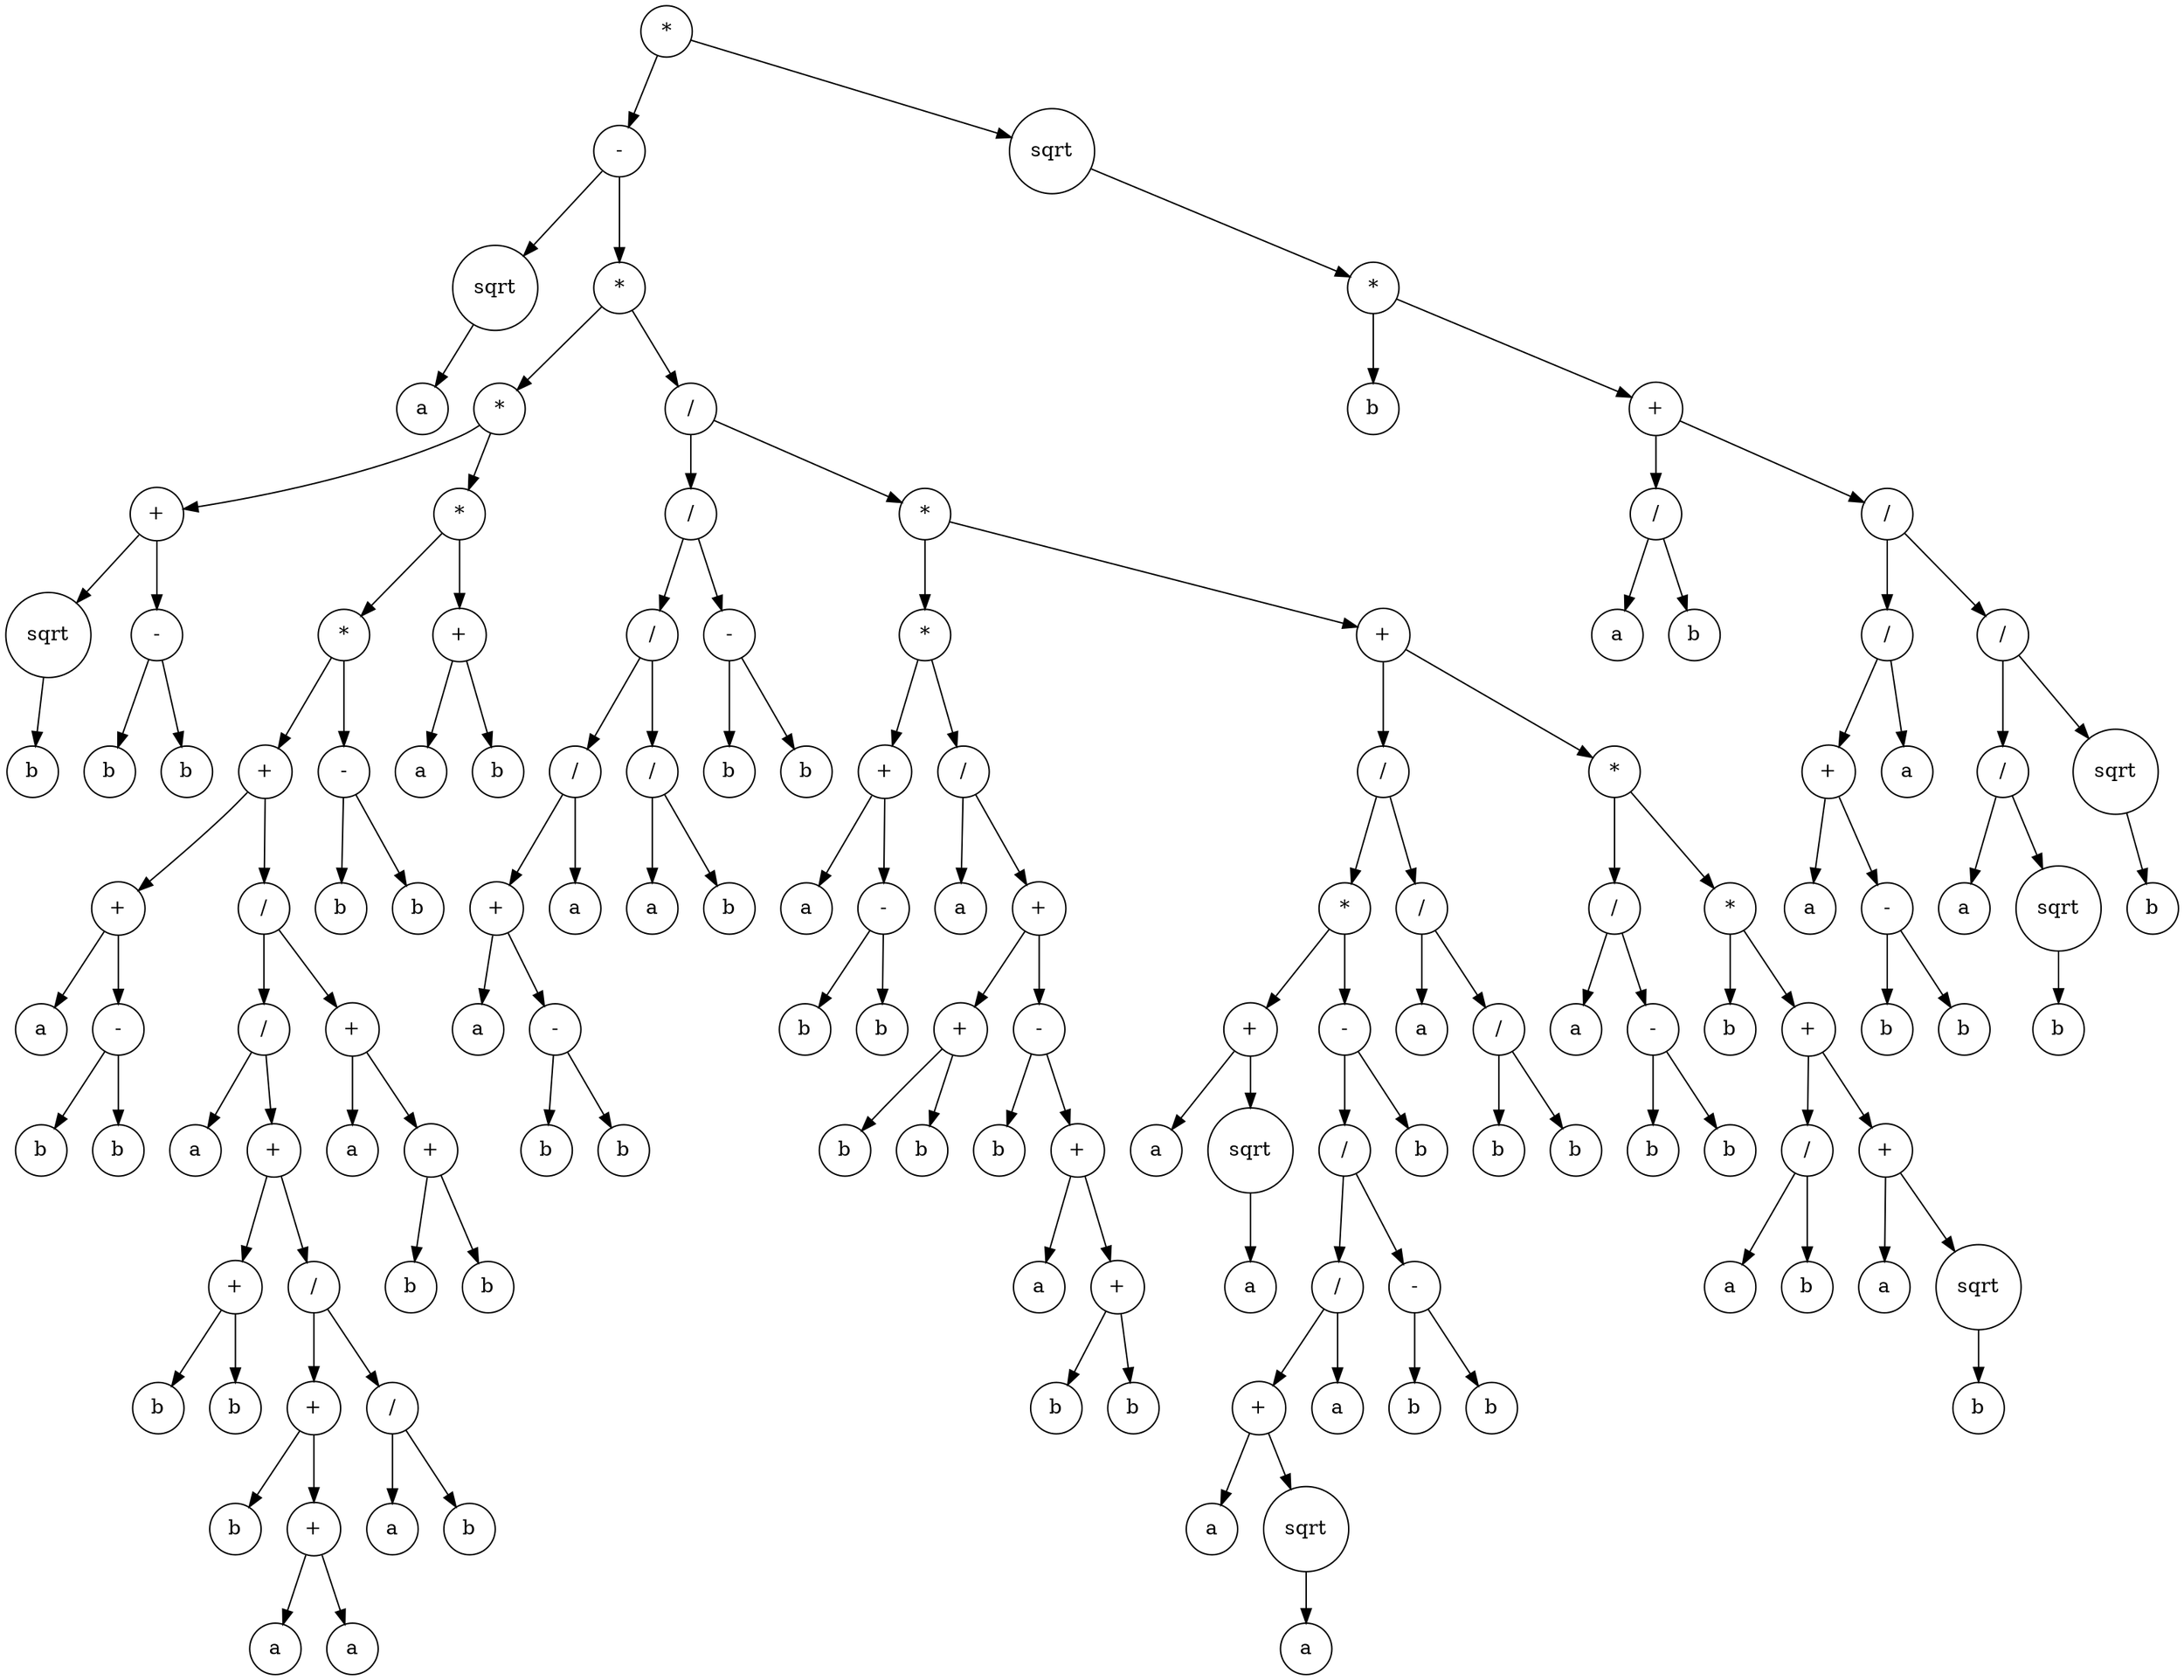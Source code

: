 digraph g {
graph [ordering=out];
node [shape=circle];
n[label = "*"];
n0[label = "-"];
n00[label = "sqrt"];
n000[label = "a"];
n00 -> n000;
n0 -> n00;
n01[label = "*"];
n010[label = "*"];
n0100[label = "+"];
n01000[label = "sqrt"];
n010000[label = "b"];
n01000 -> n010000;
n0100 -> n01000;
n01001[label = "-"];
n010010[label = "b"];
n01001 -> n010010;
n010011[label = "b"];
n01001 -> n010011;
n0100 -> n01001;
n010 -> n0100;
n0101[label = "*"];
n01010[label = "*"];
n010100[label = "+"];
n0101000[label = "+"];
n01010000[label = "a"];
n0101000 -> n01010000;
n01010001[label = "-"];
n010100010[label = "b"];
n01010001 -> n010100010;
n010100011[label = "b"];
n01010001 -> n010100011;
n0101000 -> n01010001;
n010100 -> n0101000;
n0101001[label = "/"];
n01010010[label = "/"];
n010100100[label = "a"];
n01010010 -> n010100100;
n010100101[label = "+"];
n0101001010[label = "+"];
n01010010100[label = "b"];
n0101001010 -> n01010010100;
n01010010101[label = "b"];
n0101001010 -> n01010010101;
n010100101 -> n0101001010;
n0101001011[label = "/"];
n01010010110[label = "+"];
n010100101100[label = "b"];
n01010010110 -> n010100101100;
n010100101101[label = "+"];
n0101001011010[label = "a"];
n010100101101 -> n0101001011010;
n0101001011011[label = "a"];
n010100101101 -> n0101001011011;
n01010010110 -> n010100101101;
n0101001011 -> n01010010110;
n01010010111[label = "/"];
n010100101110[label = "a"];
n01010010111 -> n010100101110;
n010100101111[label = "b"];
n01010010111 -> n010100101111;
n0101001011 -> n01010010111;
n010100101 -> n0101001011;
n01010010 -> n010100101;
n0101001 -> n01010010;
n01010011[label = "+"];
n010100110[label = "a"];
n01010011 -> n010100110;
n010100111[label = "+"];
n0101001110[label = "b"];
n010100111 -> n0101001110;
n0101001111[label = "b"];
n010100111 -> n0101001111;
n01010011 -> n010100111;
n0101001 -> n01010011;
n010100 -> n0101001;
n01010 -> n010100;
n010101[label = "-"];
n0101010[label = "b"];
n010101 -> n0101010;
n0101011[label = "b"];
n010101 -> n0101011;
n01010 -> n010101;
n0101 -> n01010;
n01011[label = "+"];
n010110[label = "a"];
n01011 -> n010110;
n010111[label = "b"];
n01011 -> n010111;
n0101 -> n01011;
n010 -> n0101;
n01 -> n010;
n011[label = "/"];
n0110[label = "/"];
n01100[label = "/"];
n011000[label = "/"];
n0110000[label = "+"];
n01100000[label = "a"];
n0110000 -> n01100000;
n01100001[label = "-"];
n011000010[label = "b"];
n01100001 -> n011000010;
n011000011[label = "b"];
n01100001 -> n011000011;
n0110000 -> n01100001;
n011000 -> n0110000;
n0110001[label = "a"];
n011000 -> n0110001;
n01100 -> n011000;
n011001[label = "/"];
n0110010[label = "a"];
n011001 -> n0110010;
n0110011[label = "b"];
n011001 -> n0110011;
n01100 -> n011001;
n0110 -> n01100;
n01101[label = "-"];
n011010[label = "b"];
n01101 -> n011010;
n011011[label = "b"];
n01101 -> n011011;
n0110 -> n01101;
n011 -> n0110;
n0111[label = "*"];
n01110[label = "*"];
n011100[label = "+"];
n0111000[label = "a"];
n011100 -> n0111000;
n0111001[label = "-"];
n01110010[label = "b"];
n0111001 -> n01110010;
n01110011[label = "b"];
n0111001 -> n01110011;
n011100 -> n0111001;
n01110 -> n011100;
n011101[label = "/"];
n0111010[label = "a"];
n011101 -> n0111010;
n0111011[label = "+"];
n01110110[label = "+"];
n011101100[label = "b"];
n01110110 -> n011101100;
n011101101[label = "b"];
n01110110 -> n011101101;
n0111011 -> n01110110;
n01110111[label = "-"];
n011101110[label = "b"];
n01110111 -> n011101110;
n011101111[label = "+"];
n0111011110[label = "a"];
n011101111 -> n0111011110;
n0111011111[label = "+"];
n01110111110[label = "b"];
n0111011111 -> n01110111110;
n01110111111[label = "b"];
n0111011111 -> n01110111111;
n011101111 -> n0111011111;
n01110111 -> n011101111;
n0111011 -> n01110111;
n011101 -> n0111011;
n01110 -> n011101;
n0111 -> n01110;
n01111[label = "+"];
n011110[label = "/"];
n0111100[label = "*"];
n01111000[label = "+"];
n011110000[label = "a"];
n01111000 -> n011110000;
n011110001[label = "sqrt"];
n0111100010[label = "a"];
n011110001 -> n0111100010;
n01111000 -> n011110001;
n0111100 -> n01111000;
n01111001[label = "-"];
n011110010[label = "/"];
n0111100100[label = "/"];
n01111001000[label = "+"];
n011110010000[label = "a"];
n01111001000 -> n011110010000;
n011110010001[label = "sqrt"];
n0111100100010[label = "a"];
n011110010001 -> n0111100100010;
n01111001000 -> n011110010001;
n0111100100 -> n01111001000;
n01111001001[label = "a"];
n0111100100 -> n01111001001;
n011110010 -> n0111100100;
n0111100101[label = "-"];
n01111001010[label = "b"];
n0111100101 -> n01111001010;
n01111001011[label = "b"];
n0111100101 -> n01111001011;
n011110010 -> n0111100101;
n01111001 -> n011110010;
n011110011[label = "b"];
n01111001 -> n011110011;
n0111100 -> n01111001;
n011110 -> n0111100;
n0111101[label = "/"];
n01111010[label = "a"];
n0111101 -> n01111010;
n01111011[label = "/"];
n011110110[label = "b"];
n01111011 -> n011110110;
n011110111[label = "b"];
n01111011 -> n011110111;
n0111101 -> n01111011;
n011110 -> n0111101;
n01111 -> n011110;
n011111[label = "*"];
n0111110[label = "/"];
n01111100[label = "a"];
n0111110 -> n01111100;
n01111101[label = "-"];
n011111010[label = "b"];
n01111101 -> n011111010;
n011111011[label = "b"];
n01111101 -> n011111011;
n0111110 -> n01111101;
n011111 -> n0111110;
n0111111[label = "*"];
n01111110[label = "b"];
n0111111 -> n01111110;
n01111111[label = "+"];
n011111110[label = "/"];
n0111111100[label = "a"];
n011111110 -> n0111111100;
n0111111101[label = "b"];
n011111110 -> n0111111101;
n01111111 -> n011111110;
n011111111[label = "+"];
n0111111110[label = "a"];
n011111111 -> n0111111110;
n0111111111[label = "sqrt"];
n01111111110[label = "b"];
n0111111111 -> n01111111110;
n011111111 -> n0111111111;
n01111111 -> n011111111;
n0111111 -> n01111111;
n011111 -> n0111111;
n01111 -> n011111;
n0111 -> n01111;
n011 -> n0111;
n01 -> n011;
n0 -> n01;
n -> n0;
n1[label = "sqrt"];
n10[label = "*"];
n100[label = "b"];
n10 -> n100;
n101[label = "+"];
n1010[label = "/"];
n10100[label = "a"];
n1010 -> n10100;
n10101[label = "b"];
n1010 -> n10101;
n101 -> n1010;
n1011[label = "/"];
n10110[label = "/"];
n101100[label = "+"];
n1011000[label = "a"];
n101100 -> n1011000;
n1011001[label = "-"];
n10110010[label = "b"];
n1011001 -> n10110010;
n10110011[label = "b"];
n1011001 -> n10110011;
n101100 -> n1011001;
n10110 -> n101100;
n101101[label = "a"];
n10110 -> n101101;
n1011 -> n10110;
n10111[label = "/"];
n101110[label = "/"];
n1011100[label = "a"];
n101110 -> n1011100;
n1011101[label = "sqrt"];
n10111010[label = "b"];
n1011101 -> n10111010;
n101110 -> n1011101;
n10111 -> n101110;
n101111[label = "sqrt"];
n1011110[label = "b"];
n101111 -> n1011110;
n10111 -> n101111;
n1011 -> n10111;
n101 -> n1011;
n10 -> n101;
n1 -> n10;
n -> n1;
}
